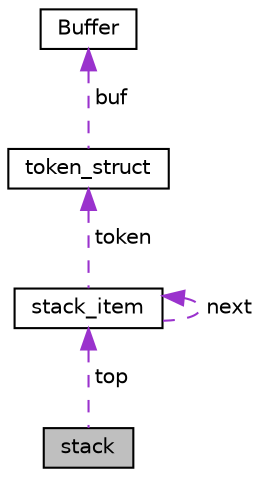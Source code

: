 digraph "stack"
{
 // LATEX_PDF_SIZE
  edge [fontname="Helvetica",fontsize="10",labelfontname="Helvetica",labelfontsize="10"];
  node [fontname="Helvetica",fontsize="10",shape=record];
  Node1 [label="stack",height=0.2,width=0.4,color="black", fillcolor="grey75", style="filled", fontcolor="black",tooltip=" "];
  Node2 -> Node1 [dir="back",color="darkorchid3",fontsize="10",style="dashed",label=" top" ,fontname="Helvetica"];
  Node2 [label="stack_item",height=0.2,width=0.4,color="black", fillcolor="white", style="filled",URL="$structstack__item.html",tooltip=" "];
  Node3 -> Node2 [dir="back",color="darkorchid3",fontsize="10",style="dashed",label=" token" ,fontname="Helvetica"];
  Node3 [label="token_struct",height=0.2,width=0.4,color="black", fillcolor="white", style="filled",URL="$structtoken__struct.html",tooltip=" "];
  Node4 -> Node3 [dir="back",color="darkorchid3",fontsize="10",style="dashed",label=" buf" ,fontname="Helvetica"];
  Node4 [label="Buffer",height=0.2,width=0.4,color="black", fillcolor="white", style="filled",URL="$structBuffer.html",tooltip=" "];
  Node2 -> Node2 [dir="back",color="darkorchid3",fontsize="10",style="dashed",label=" next" ,fontname="Helvetica"];
}
